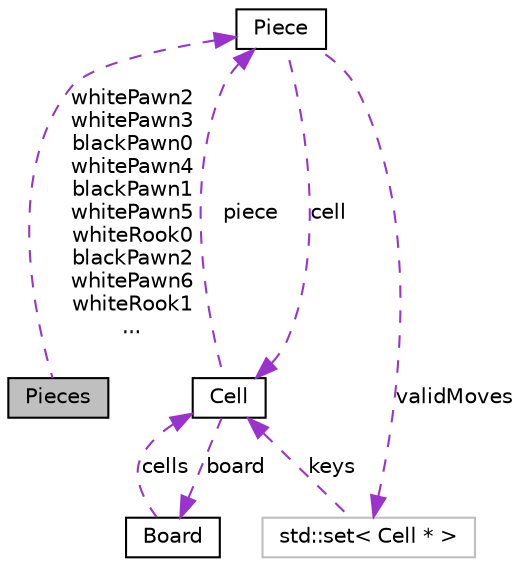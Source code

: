 digraph G
{
  bgcolor="transparent";
  edge [fontname="Helvetica",fontsize="10",labelfontname="Helvetica",labelfontsize="10"];
  node [fontname="Helvetica",fontsize="10",shape=record];
  Node1 [label="Pieces",height=0.2,width=0.4,color="black", fillcolor="grey75", style="filled" fontcolor="black"];
  Node2 -> Node1 [dir=back,color="darkorchid3",fontsize="10",style="dashed",label="whitePawn2\nwhitePawn3\nblackPawn0\nwhitePawn4\nblackPawn1\nwhitePawn5\nwhiteRook0\nblackPawn2\nwhitePawn6\nwhiteRook1\n...",fontname="Helvetica"];
  Node2 [label="Piece",height=0.2,width=0.4,color="black",URL="$d5/df0/classPiece.html",tooltip="Virtual base class for all Piece objects."];
  Node3 -> Node2 [dir=back,color="darkorchid3",fontsize="10",style="dashed",label="cell",fontname="Helvetica"];
  Node3 [label="Cell",height=0.2,width=0.4,color="black",URL="$de/dfd/classCell.html",tooltip="An interface for the Cell class that holds a piece (real or empty)."];
  Node4 -> Node3 [dir=back,color="darkorchid3",fontsize="10",style="dashed",label="board",fontname="Helvetica"];
  Node4 [label="Board",height=0.2,width=0.4,color="black",URL="$de/d23/classBoard.html",tooltip="An interface for the Board class."];
  Node3 -> Node4 [dir=back,color="darkorchid3",fontsize="10",style="dashed",label="cells",fontname="Helvetica"];
  Node2 -> Node3 [dir=back,color="darkorchid3",fontsize="10",style="dashed",label="piece",fontname="Helvetica"];
  Node5 -> Node2 [dir=back,color="darkorchid3",fontsize="10",style="dashed",label="validMoves",fontname="Helvetica"];
  Node5 [label="std::set\< Cell * \>",height=0.2,width=0.4,color="grey75"];
  Node3 -> Node5 [dir=back,color="darkorchid3",fontsize="10",style="dashed",label="keys",fontname="Helvetica"];
}
